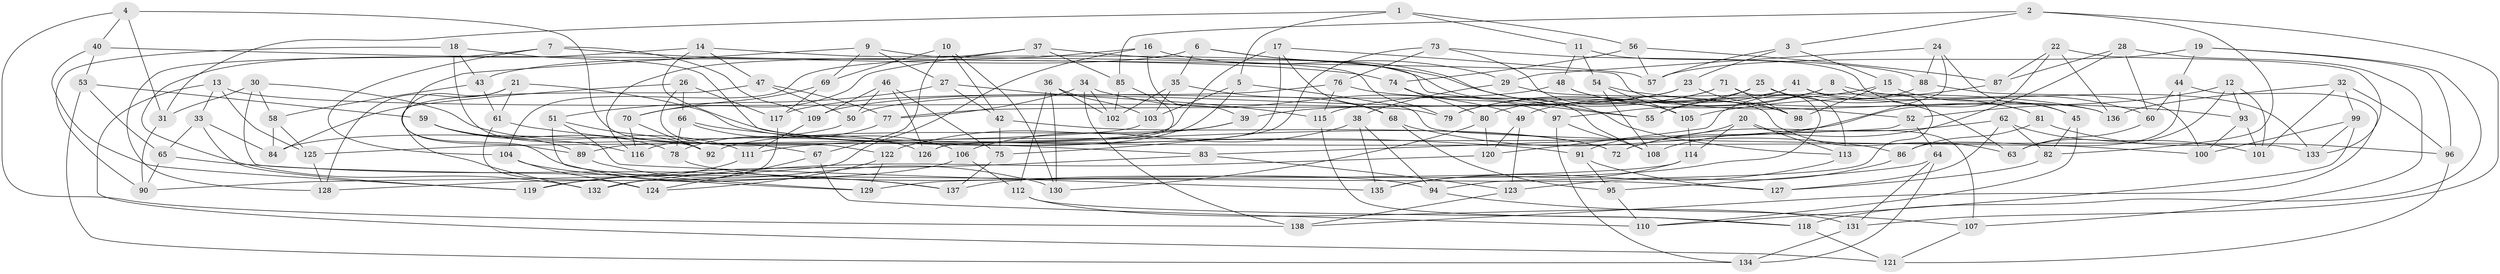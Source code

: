 // Generated by graph-tools (version 1.1) at 2025/56/03/09/25 04:56:19]
// undirected, 138 vertices, 276 edges
graph export_dot {
graph [start="1"]
  node [color=gray90,style=filled];
  1;
  2;
  3;
  4;
  5;
  6;
  7;
  8;
  9;
  10;
  11;
  12;
  13;
  14;
  15;
  16;
  17;
  18;
  19;
  20;
  21;
  22;
  23;
  24;
  25;
  26;
  27;
  28;
  29;
  30;
  31;
  32;
  33;
  34;
  35;
  36;
  37;
  38;
  39;
  40;
  41;
  42;
  43;
  44;
  45;
  46;
  47;
  48;
  49;
  50;
  51;
  52;
  53;
  54;
  55;
  56;
  57;
  58;
  59;
  60;
  61;
  62;
  63;
  64;
  65;
  66;
  67;
  68;
  69;
  70;
  71;
  72;
  73;
  74;
  75;
  76;
  77;
  78;
  79;
  80;
  81;
  82;
  83;
  84;
  85;
  86;
  87;
  88;
  89;
  90;
  91;
  92;
  93;
  94;
  95;
  96;
  97;
  98;
  99;
  100;
  101;
  102;
  103;
  104;
  105;
  106;
  107;
  108;
  109;
  110;
  111;
  112;
  113;
  114;
  115;
  116;
  117;
  118;
  119;
  120;
  121;
  122;
  123;
  124;
  125;
  126;
  127;
  128;
  129;
  130;
  131;
  132;
  133;
  134;
  135;
  136;
  137;
  138;
  1 -- 31;
  1 -- 5;
  1 -- 56;
  1 -- 11;
  2 -- 82;
  2 -- 3;
  2 -- 131;
  2 -- 85;
  3 -- 15;
  3 -- 57;
  3 -- 23;
  4 -- 67;
  4 -- 138;
  4 -- 31;
  4 -- 40;
  5 -- 116;
  5 -- 103;
  5 -- 100;
  6 -- 43;
  6 -- 35;
  6 -- 113;
  6 -- 108;
  7 -- 104;
  7 -- 128;
  7 -- 74;
  7 -- 109;
  8 -- 60;
  8 -- 79;
  8 -- 97;
  8 -- 94;
  9 -- 69;
  9 -- 27;
  9 -- 79;
  9 -- 89;
  10 -- 130;
  10 -- 69;
  10 -- 67;
  10 -- 42;
  11 -- 54;
  11 -- 81;
  11 -- 48;
  12 -- 52;
  12 -- 93;
  12 -- 101;
  12 -- 63;
  13 -- 125;
  13 -- 79;
  13 -- 121;
  13 -- 33;
  14 -- 55;
  14 -- 106;
  14 -- 47;
  14 -- 132;
  15 -- 55;
  15 -- 98;
  15 -- 45;
  16 -- 29;
  16 -- 39;
  16 -- 90;
  16 -- 104;
  17 -- 126;
  17 -- 57;
  17 -- 89;
  17 -- 68;
  18 -- 43;
  18 -- 92;
  18 -- 90;
  18 -- 133;
  19 -- 118;
  19 -- 57;
  19 -- 44;
  19 -- 96;
  20 -- 114;
  20 -- 107;
  20 -- 91;
  20 -- 113;
  21 -- 61;
  21 -- 128;
  21 -- 72;
  21 -- 137;
  22 -- 111;
  22 -- 133;
  22 -- 136;
  22 -- 87;
  23 -- 50;
  23 -- 98;
  23 -- 39;
  24 -- 88;
  24 -- 72;
  24 -- 29;
  24 -- 45;
  25 -- 81;
  25 -- 113;
  25 -- 80;
  25 -- 55;
  26 -- 84;
  26 -- 122;
  26 -- 66;
  26 -- 117;
  27 -- 115;
  27 -- 42;
  27 -- 51;
  28 -- 107;
  28 -- 60;
  28 -- 108;
  28 -- 87;
  29 -- 63;
  29 -- 38;
  30 -- 58;
  30 -- 111;
  30 -- 127;
  30 -- 31;
  31 -- 90;
  32 -- 99;
  32 -- 96;
  32 -- 136;
  32 -- 101;
  33 -- 65;
  33 -- 84;
  33 -- 119;
  34 -- 77;
  34 -- 102;
  34 -- 49;
  34 -- 138;
  35 -- 102;
  35 -- 103;
  35 -- 68;
  36 -- 112;
  36 -- 130;
  36 -- 102;
  36 -- 103;
  37 -- 85;
  37 -- 116;
  37 -- 55;
  37 -- 70;
  38 -- 135;
  38 -- 106;
  38 -- 94;
  39 -- 92;
  39 -- 122;
  40 -- 53;
  40 -- 119;
  40 -- 136;
  41 -- 133;
  41 -- 49;
  41 -- 63;
  41 -- 77;
  42 -- 72;
  42 -- 75;
  43 -- 58;
  43 -- 61;
  44 -- 138;
  44 -- 60;
  44 -- 86;
  45 -- 82;
  45 -- 110;
  46 -- 75;
  46 -- 109;
  46 -- 50;
  46 -- 126;
  47 -- 77;
  47 -- 132;
  47 -- 50;
  48 -- 52;
  48 -- 98;
  48 -- 109;
  49 -- 123;
  49 -- 120;
  50 -- 84;
  51 -- 92;
  51 -- 129;
  51 -- 135;
  52 -- 83;
  52 -- 64;
  53 -- 134;
  53 -- 59;
  53 -- 65;
  54 -- 105;
  54 -- 108;
  54 -- 93;
  56 -- 57;
  56 -- 74;
  56 -- 87;
  58 -- 84;
  58 -- 125;
  59 -- 89;
  59 -- 116;
  59 -- 78;
  60 -- 63;
  61 -- 83;
  61 -- 124;
  62 -- 72;
  62 -- 82;
  62 -- 127;
  62 -- 101;
  64 -- 95;
  64 -- 131;
  64 -- 134;
  65 -- 90;
  65 -- 137;
  66 -- 78;
  66 -- 91;
  66 -- 126;
  67 -- 124;
  67 -- 110;
  68 -- 86;
  68 -- 95;
  69 -- 70;
  69 -- 117;
  70 -- 92;
  70 -- 116;
  71 -- 79;
  71 -- 115;
  71 -- 98;
  71 -- 137;
  73 -- 105;
  73 -- 75;
  73 -- 76;
  73 -- 88;
  74 -- 80;
  74 -- 97;
  75 -- 137;
  76 -- 136;
  76 -- 115;
  76 -- 117;
  77 -- 78;
  78 -- 94;
  80 -- 120;
  80 -- 130;
  81 -- 86;
  81 -- 96;
  82 -- 127;
  83 -- 119;
  83 -- 123;
  85 -- 102;
  85 -- 126;
  86 -- 123;
  87 -- 105;
  88 -- 100;
  88 -- 120;
  89 -- 130;
  91 -- 95;
  91 -- 127;
  93 -- 100;
  93 -- 101;
  94 -- 107;
  95 -- 110;
  96 -- 121;
  97 -- 108;
  97 -- 134;
  99 -- 133;
  99 -- 110;
  99 -- 100;
  103 -- 125;
  104 -- 124;
  104 -- 129;
  105 -- 114;
  106 -- 128;
  106 -- 112;
  107 -- 121;
  109 -- 111;
  111 -- 119;
  112 -- 118;
  112 -- 131;
  113 -- 135;
  114 -- 135;
  114 -- 129;
  115 -- 118;
  117 -- 132;
  118 -- 121;
  120 -- 132;
  122 -- 124;
  122 -- 129;
  123 -- 138;
  125 -- 128;
  131 -- 134;
}

